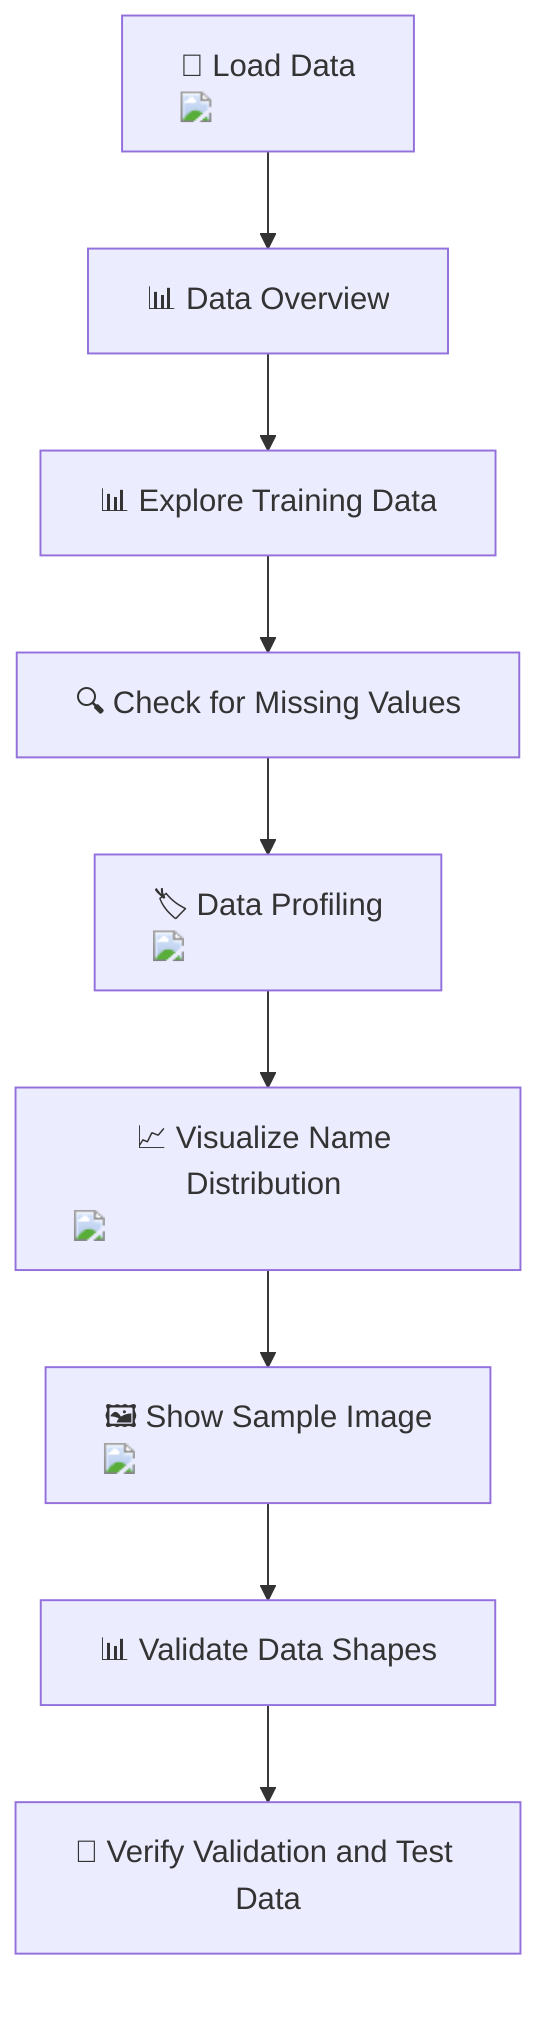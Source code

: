 flowchart TD
    A["📁 Load Data <img src='file.svg'/>"] --> B["📊 Data Overview"]
    B --> C["📊 Explore Training Data"]
    C --> D["🔍 Check for Missing Values"]
    D --> E["🏷️ Data Profiling <img src='pandas_profiling.svg'/>"]
    E --> F["📈 Visualize Name Distribution <img src='hist_template.svg'/>"]
    F --> G["🖼️ Show Sample Image <img src='image.svg'/>"]
    G --> H["📊 Validate Data Shapes"]
    H --> I["🔄 Verify Validation and Test Data"]